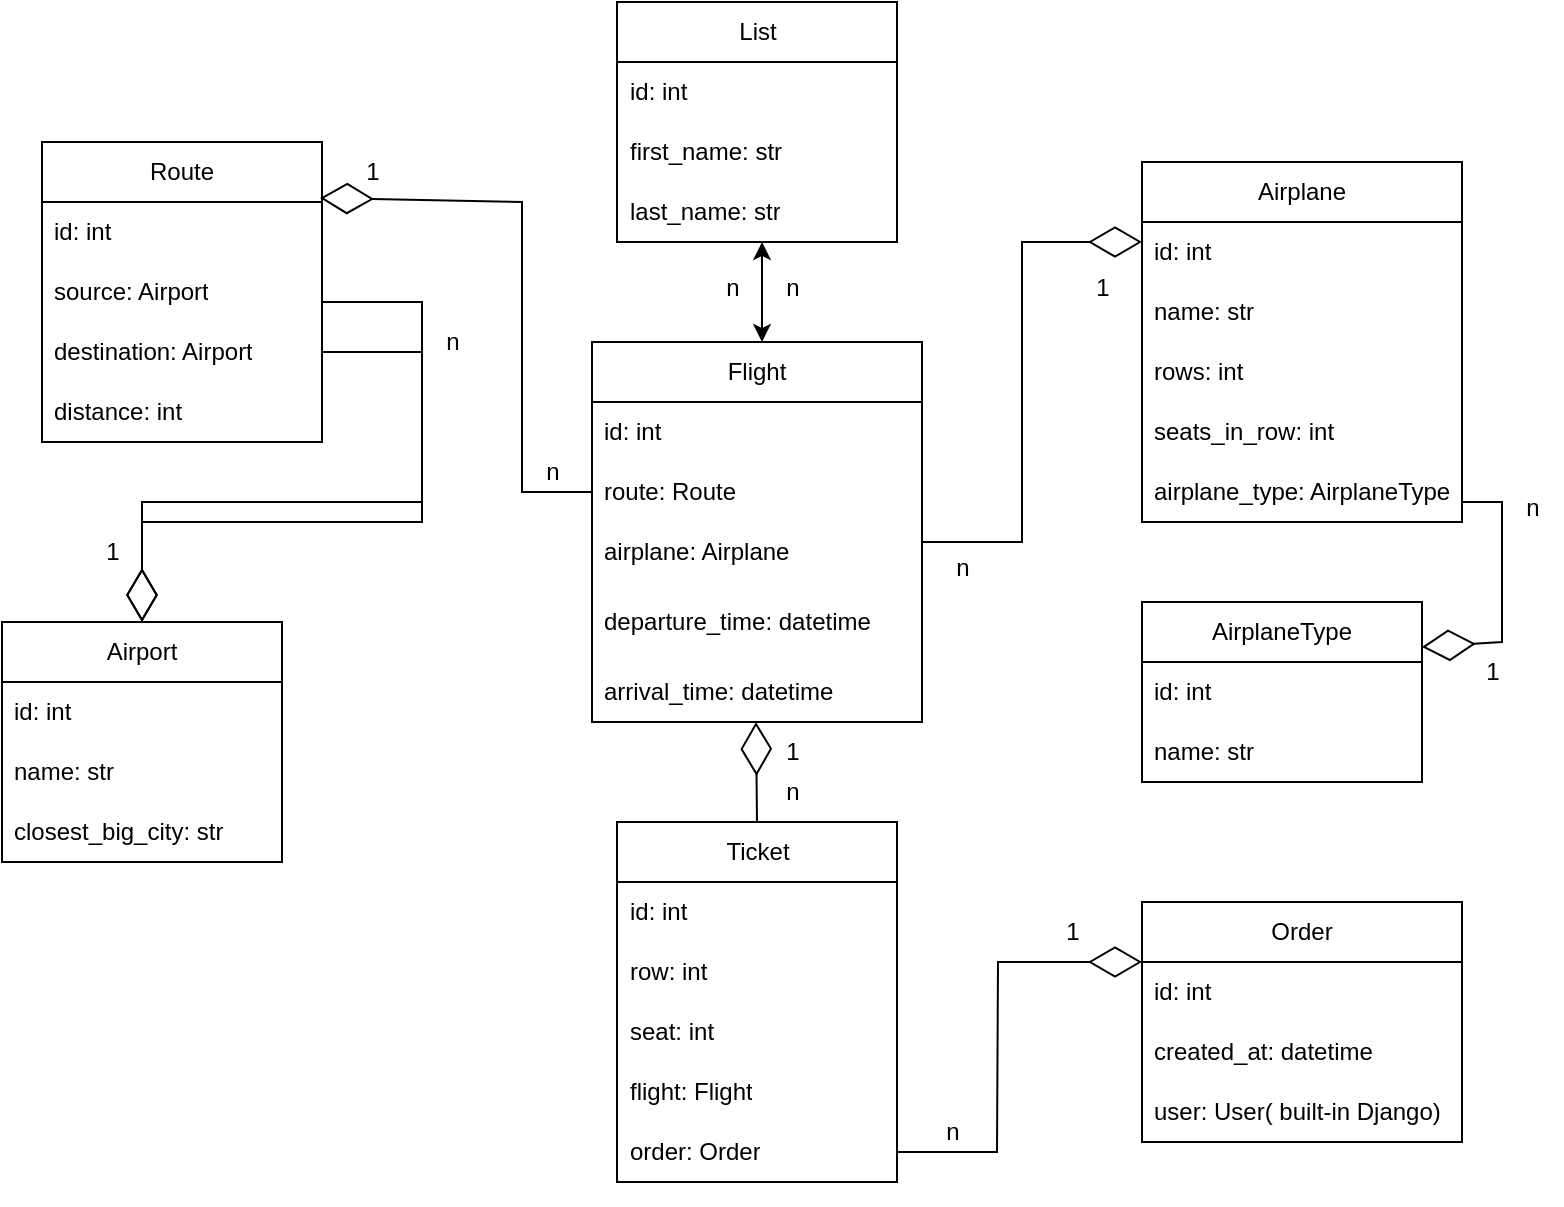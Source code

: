 <mxfile version="22.1.22" type="embed">
  <diagram id="UCQ-YQg_i-9Ma04aF323" name="Page-1">
    <mxGraphModel dx="1128" dy="799" grid="1" gridSize="10" guides="1" tooltips="1" connect="1" arrows="1" fold="1" page="1" pageScale="1" pageWidth="850" pageHeight="1100" math="0" shadow="0">
      <root>
        <mxCell id="0" />
        <mxCell id="1" parent="0" />
        <mxCell id="4" value="Flight" style="swimlane;fontStyle=0;childLayout=stackLayout;horizontal=1;startSize=30;horizontalStack=0;resizeParent=1;resizeParentMax=0;resizeLast=0;collapsible=1;marginBottom=0;whiteSpace=wrap;html=1;" vertex="1" parent="1">
          <mxGeometry x="355" y="290" width="165" height="190" as="geometry" />
        </mxCell>
        <mxCell id="5" value="id: int" style="text;strokeColor=none;fillColor=none;align=left;verticalAlign=middle;spacingLeft=4;spacingRight=4;overflow=hidden;points=[[0,0.5],[1,0.5]];portConstraint=eastwest;rotatable=0;whiteSpace=wrap;html=1;" vertex="1" parent="4">
          <mxGeometry y="30" width="165" height="30" as="geometry" />
        </mxCell>
        <mxCell id="8" value="route: Route" style="text;strokeColor=none;fillColor=none;align=left;verticalAlign=middle;spacingLeft=4;spacingRight=4;overflow=hidden;points=[[0,0.5],[1,0.5]];portConstraint=eastwest;rotatable=0;whiteSpace=wrap;html=1;" vertex="1" parent="4">
          <mxGeometry y="60" width="165" height="30" as="geometry" />
        </mxCell>
        <mxCell id="6" value="airplane: Airplane" style="text;strokeColor=none;fillColor=none;align=left;verticalAlign=middle;spacingLeft=4;spacingRight=4;overflow=hidden;points=[[0,0.5],[1,0.5]];portConstraint=eastwest;rotatable=0;whiteSpace=wrap;html=1;" vertex="1" parent="4">
          <mxGeometry y="90" width="165" height="30" as="geometry" />
        </mxCell>
        <mxCell id="9" value="departure_time: datetime" style="text;strokeColor=none;fillColor=none;align=left;verticalAlign=middle;spacingLeft=4;spacingRight=4;overflow=hidden;points=[[0,0.5],[1,0.5]];portConstraint=eastwest;rotatable=0;whiteSpace=wrap;html=1;" vertex="1" parent="4">
          <mxGeometry y="120" width="165" height="40" as="geometry" />
        </mxCell>
        <mxCell id="10" value="arrival_time: datetime" style="text;strokeColor=none;fillColor=none;align=left;verticalAlign=middle;spacingLeft=4;spacingRight=4;overflow=hidden;points=[[0,0.5],[1,0.5]];portConstraint=eastwest;rotatable=0;whiteSpace=wrap;html=1;" vertex="1" parent="4">
          <mxGeometry y="160" width="165" height="30" as="geometry" />
        </mxCell>
        <mxCell id="13" value="List" style="swimlane;fontStyle=0;childLayout=stackLayout;horizontal=1;startSize=30;horizontalStack=0;resizeParent=1;resizeParentMax=0;resizeLast=0;collapsible=1;marginBottom=0;whiteSpace=wrap;html=1;" vertex="1" parent="1">
          <mxGeometry x="367.5" y="120" width="140" height="120" as="geometry" />
        </mxCell>
        <mxCell id="14" value="id: int" style="text;strokeColor=none;fillColor=none;align=left;verticalAlign=middle;spacingLeft=4;spacingRight=4;overflow=hidden;points=[[0,0.5],[1,0.5]];portConstraint=eastwest;rotatable=0;whiteSpace=wrap;html=1;" vertex="1" parent="13">
          <mxGeometry y="30" width="140" height="30" as="geometry" />
        </mxCell>
        <mxCell id="15" value="first_name: str" style="text;strokeColor=none;fillColor=none;align=left;verticalAlign=middle;spacingLeft=4;spacingRight=4;overflow=hidden;points=[[0,0.5],[1,0.5]];portConstraint=eastwest;rotatable=0;whiteSpace=wrap;html=1;" vertex="1" parent="13">
          <mxGeometry y="60" width="140" height="30" as="geometry" />
        </mxCell>
        <mxCell id="16" value="last_name: str" style="text;strokeColor=none;fillColor=none;align=left;verticalAlign=middle;spacingLeft=4;spacingRight=4;overflow=hidden;points=[[0,0.5],[1,0.5]];portConstraint=eastwest;rotatable=0;whiteSpace=wrap;html=1;" vertex="1" parent="13">
          <mxGeometry y="90" width="140" height="30" as="geometry" />
        </mxCell>
        <mxCell id="19" value="" style="endArrow=diamondThin;endFill=0;endSize=24;html=1;rounded=0;" edge="1" parent="1">
          <mxGeometry width="160" relative="1" as="geometry">
            <mxPoint x="520" y="390" as="sourcePoint" />
            <mxPoint x="630" y="240" as="targetPoint" />
            <Array as="points">
              <mxPoint x="570" y="390" />
              <mxPoint x="570" y="240" />
            </Array>
          </mxGeometry>
        </mxCell>
        <mxCell id="20" value="" style="endArrow=classic;startArrow=classic;html=1;rounded=0;entryX=0.518;entryY=1;entryDx=0;entryDy=0;entryPerimeter=0;" edge="1" parent="1" target="16">
          <mxGeometry width="50" height="50" relative="1" as="geometry">
            <mxPoint x="440" y="290" as="sourcePoint" />
            <mxPoint x="450" y="240" as="targetPoint" />
          </mxGeometry>
        </mxCell>
        <mxCell id="21" value="n" style="text;html=1;align=center;verticalAlign=middle;resizable=0;points=[];autosize=1;strokeColor=none;fillColor=none;" vertex="1" parent="1">
          <mxGeometry x="410" y="248" width="30" height="30" as="geometry" />
        </mxCell>
        <mxCell id="22" value="n" style="text;html=1;align=center;verticalAlign=middle;resizable=0;points=[];autosize=1;strokeColor=none;fillColor=none;" vertex="1" parent="1">
          <mxGeometry x="440" y="248" width="30" height="30" as="geometry" />
        </mxCell>
        <mxCell id="23" value="Airplane" style="swimlane;fontStyle=0;childLayout=stackLayout;horizontal=1;startSize=30;horizontalStack=0;resizeParent=1;resizeParentMax=0;resizeLast=0;collapsible=1;marginBottom=0;whiteSpace=wrap;html=1;" vertex="1" parent="1">
          <mxGeometry x="630" y="200" width="160" height="180" as="geometry" />
        </mxCell>
        <mxCell id="24" value="id: int" style="text;strokeColor=none;fillColor=none;align=left;verticalAlign=middle;spacingLeft=4;spacingRight=4;overflow=hidden;points=[[0,0.5],[1,0.5]];portConstraint=eastwest;rotatable=0;whiteSpace=wrap;html=1;" vertex="1" parent="23">
          <mxGeometry y="30" width="160" height="30" as="geometry" />
        </mxCell>
        <mxCell id="25" value="name: str" style="text;strokeColor=none;fillColor=none;align=left;verticalAlign=middle;spacingLeft=4;spacingRight=4;overflow=hidden;points=[[0,0.5],[1,0.5]];portConstraint=eastwest;rotatable=0;whiteSpace=wrap;html=1;" vertex="1" parent="23">
          <mxGeometry y="60" width="160" height="30" as="geometry" />
        </mxCell>
        <mxCell id="26" value="rows: int" style="text;strokeColor=none;fillColor=none;align=left;verticalAlign=middle;spacingLeft=4;spacingRight=4;overflow=hidden;points=[[0,0.5],[1,0.5]];portConstraint=eastwest;rotatable=0;whiteSpace=wrap;html=1;" vertex="1" parent="23">
          <mxGeometry y="90" width="160" height="30" as="geometry" />
        </mxCell>
        <mxCell id="27" value="seats_in_row: int" style="text;strokeColor=none;fillColor=none;align=left;verticalAlign=middle;spacingLeft=4;spacingRight=4;overflow=hidden;points=[[0,0.5],[1,0.5]];portConstraint=eastwest;rotatable=0;whiteSpace=wrap;html=1;" vertex="1" parent="23">
          <mxGeometry y="120" width="160" height="30" as="geometry" />
        </mxCell>
        <mxCell id="28" value="airplane_type: AirplaneType" style="text;strokeColor=none;fillColor=none;align=left;verticalAlign=middle;spacingLeft=4;spacingRight=4;overflow=hidden;points=[[0,0.5],[1,0.5]];portConstraint=eastwest;rotatable=0;whiteSpace=wrap;html=1;" vertex="1" parent="23">
          <mxGeometry y="150" width="160" height="30" as="geometry" />
        </mxCell>
        <mxCell id="29" value="" style="endArrow=diamondThin;endFill=0;endSize=24;html=1;rounded=0;entryX=1;entryY=0.25;entryDx=0;entryDy=0;" edge="1" parent="1" target="30">
          <mxGeometry width="160" relative="1" as="geometry">
            <mxPoint x="790" y="370" as="sourcePoint" />
            <mxPoint x="770" y="430" as="targetPoint" />
            <Array as="points">
              <mxPoint x="810" y="370" />
              <mxPoint x="810" y="440" />
            </Array>
          </mxGeometry>
        </mxCell>
        <mxCell id="30" value="AirplaneType" style="swimlane;fontStyle=0;childLayout=stackLayout;horizontal=1;startSize=30;horizontalStack=0;resizeParent=1;resizeParentMax=0;resizeLast=0;collapsible=1;marginBottom=0;whiteSpace=wrap;html=1;" vertex="1" parent="1">
          <mxGeometry x="630" y="420" width="140" height="90" as="geometry" />
        </mxCell>
        <mxCell id="31" value="id: int" style="text;strokeColor=none;fillColor=none;align=left;verticalAlign=middle;spacingLeft=4;spacingRight=4;overflow=hidden;points=[[0,0.5],[1,0.5]];portConstraint=eastwest;rotatable=0;whiteSpace=wrap;html=1;" vertex="1" parent="30">
          <mxGeometry y="30" width="140" height="30" as="geometry" />
        </mxCell>
        <mxCell id="32" value="name: str" style="text;strokeColor=none;fillColor=none;align=left;verticalAlign=middle;spacingLeft=4;spacingRight=4;overflow=hidden;points=[[0,0.5],[1,0.5]];portConstraint=eastwest;rotatable=0;whiteSpace=wrap;html=1;" vertex="1" parent="30">
          <mxGeometry y="60" width="140" height="30" as="geometry" />
        </mxCell>
        <mxCell id="34" value="n" style="text;html=1;align=center;verticalAlign=middle;resizable=0;points=[];autosize=1;strokeColor=none;fillColor=none;" vertex="1" parent="1">
          <mxGeometry x="525" y="388" width="30" height="30" as="geometry" />
        </mxCell>
        <mxCell id="35" value="1" style="text;html=1;align=center;verticalAlign=middle;resizable=0;points=[];autosize=1;strokeColor=none;fillColor=none;" vertex="1" parent="1">
          <mxGeometry x="595" y="248" width="30" height="30" as="geometry" />
        </mxCell>
        <mxCell id="37" value="n" style="text;html=1;align=center;verticalAlign=middle;resizable=0;points=[];autosize=1;strokeColor=none;fillColor=none;" vertex="1" parent="1">
          <mxGeometry x="810" y="358" width="30" height="30" as="geometry" />
        </mxCell>
        <mxCell id="38" value="1" style="text;html=1;align=center;verticalAlign=middle;resizable=0;points=[];autosize=1;strokeColor=none;fillColor=none;" vertex="1" parent="1">
          <mxGeometry x="790" y="440" width="30" height="30" as="geometry" />
        </mxCell>
        <mxCell id="39" value="Ticket" style="swimlane;fontStyle=0;childLayout=stackLayout;horizontal=1;startSize=30;horizontalStack=0;resizeParent=1;resizeParentMax=0;resizeLast=0;collapsible=1;marginBottom=0;whiteSpace=wrap;html=1;" vertex="1" parent="1">
          <mxGeometry x="367.5" y="530" width="140" height="180" as="geometry" />
        </mxCell>
        <mxCell id="40" value="id: int" style="text;strokeColor=none;fillColor=none;align=left;verticalAlign=middle;spacingLeft=4;spacingRight=4;overflow=hidden;points=[[0,0.5],[1,0.5]];portConstraint=eastwest;rotatable=0;whiteSpace=wrap;html=1;" vertex="1" parent="39">
          <mxGeometry y="30" width="140" height="30" as="geometry" />
        </mxCell>
        <mxCell id="41" value="row: int" style="text;strokeColor=none;fillColor=none;align=left;verticalAlign=middle;spacingLeft=4;spacingRight=4;overflow=hidden;points=[[0,0.5],[1,0.5]];portConstraint=eastwest;rotatable=0;whiteSpace=wrap;html=1;" vertex="1" parent="39">
          <mxGeometry y="60" width="140" height="30" as="geometry" />
        </mxCell>
        <mxCell id="42" value="seat: int" style="text;strokeColor=none;fillColor=none;align=left;verticalAlign=middle;spacingLeft=4;spacingRight=4;overflow=hidden;points=[[0,0.5],[1,0.5]];portConstraint=eastwest;rotatable=0;whiteSpace=wrap;html=1;" vertex="1" parent="39">
          <mxGeometry y="90" width="140" height="30" as="geometry" />
        </mxCell>
        <mxCell id="43" value="flight: Flight" style="text;strokeColor=none;fillColor=none;align=left;verticalAlign=middle;spacingLeft=4;spacingRight=4;overflow=hidden;points=[[0,0.5],[1,0.5]];portConstraint=eastwest;rotatable=0;whiteSpace=wrap;html=1;" vertex="1" parent="39">
          <mxGeometry y="120" width="140" height="30" as="geometry" />
        </mxCell>
        <mxCell id="44" value="order: Order" style="text;strokeColor=none;fillColor=none;align=left;verticalAlign=middle;spacingLeft=4;spacingRight=4;overflow=hidden;points=[[0,0.5],[1,0.5]];portConstraint=eastwest;rotatable=0;whiteSpace=wrap;html=1;" vertex="1" parent="39">
          <mxGeometry y="150" width="140" height="30" as="geometry" />
        </mxCell>
        <mxCell id="45" value="" style="endArrow=diamondThin;endFill=0;endSize=24;html=1;rounded=0;" edge="1" parent="1">
          <mxGeometry width="160" relative="1" as="geometry">
            <mxPoint x="437.5" y="530" as="sourcePoint" />
            <mxPoint x="437" y="480" as="targetPoint" />
          </mxGeometry>
        </mxCell>
        <mxCell id="46" value="n" style="text;html=1;align=center;verticalAlign=middle;resizable=0;points=[];autosize=1;strokeColor=none;fillColor=none;" vertex="1" parent="1">
          <mxGeometry x="440" y="500" width="30" height="30" as="geometry" />
        </mxCell>
        <mxCell id="47" value="1" style="text;html=1;align=center;verticalAlign=middle;resizable=0;points=[];autosize=1;strokeColor=none;fillColor=none;" vertex="1" parent="1">
          <mxGeometry x="440" y="480" width="30" height="30" as="geometry" />
        </mxCell>
        <mxCell id="48" value="Order" style="swimlane;fontStyle=0;childLayout=stackLayout;horizontal=1;startSize=30;horizontalStack=0;resizeParent=1;resizeParentMax=0;resizeLast=0;collapsible=1;marginBottom=0;whiteSpace=wrap;html=1;" vertex="1" parent="1">
          <mxGeometry x="630" y="570" width="160" height="120" as="geometry" />
        </mxCell>
        <mxCell id="49" value="id: int" style="text;strokeColor=none;fillColor=none;align=left;verticalAlign=middle;spacingLeft=4;spacingRight=4;overflow=hidden;points=[[0,0.5],[1,0.5]];portConstraint=eastwest;rotatable=0;whiteSpace=wrap;html=1;" vertex="1" parent="48">
          <mxGeometry y="30" width="160" height="30" as="geometry" />
        </mxCell>
        <mxCell id="50" value="created_at: datetime" style="text;strokeColor=none;fillColor=none;align=left;verticalAlign=middle;spacingLeft=4;spacingRight=4;overflow=hidden;points=[[0,0.5],[1,0.5]];portConstraint=eastwest;rotatable=0;whiteSpace=wrap;html=1;" vertex="1" parent="48">
          <mxGeometry y="60" width="160" height="30" as="geometry" />
        </mxCell>
        <mxCell id="51" value="user: User( built-in Django)" style="text;strokeColor=none;fillColor=none;align=left;verticalAlign=middle;spacingLeft=4;spacingRight=4;overflow=hidden;points=[[0,0.5],[1,0.5]];portConstraint=eastwest;rotatable=0;whiteSpace=wrap;html=1;" vertex="1" parent="48">
          <mxGeometry y="90" width="160" height="30" as="geometry" />
        </mxCell>
        <mxCell id="52" value="" style="endArrow=diamondThin;endFill=0;endSize=24;html=1;rounded=0;entryX=0;entryY=0.25;entryDx=0;entryDy=0;" edge="1" parent="1" target="48">
          <mxGeometry width="160" relative="1" as="geometry">
            <mxPoint x="507.5" y="695" as="sourcePoint" />
            <mxPoint x="617.5" y="545" as="targetPoint" />
            <Array as="points">
              <mxPoint x="557.5" y="695" />
              <mxPoint x="558" y="600" />
            </Array>
          </mxGeometry>
        </mxCell>
        <mxCell id="53" value="n" style="text;html=1;align=center;verticalAlign=middle;resizable=0;points=[];autosize=1;strokeColor=none;fillColor=none;" vertex="1" parent="1">
          <mxGeometry x="520" y="670" width="30" height="30" as="geometry" />
        </mxCell>
        <mxCell id="54" value="1" style="text;html=1;align=center;verticalAlign=middle;resizable=0;points=[];autosize=1;strokeColor=none;fillColor=none;" vertex="1" parent="1">
          <mxGeometry x="580" y="570" width="30" height="30" as="geometry" />
        </mxCell>
        <mxCell id="56" value="Route" style="swimlane;fontStyle=0;childLayout=stackLayout;horizontal=1;startSize=30;horizontalStack=0;resizeParent=1;resizeParentMax=0;resizeLast=0;collapsible=1;marginBottom=0;whiteSpace=wrap;html=1;" vertex="1" parent="1">
          <mxGeometry x="80" y="190" width="140" height="150" as="geometry" />
        </mxCell>
        <mxCell id="57" value="id: int" style="text;strokeColor=none;fillColor=none;align=left;verticalAlign=middle;spacingLeft=4;spacingRight=4;overflow=hidden;points=[[0,0.5],[1,0.5]];portConstraint=eastwest;rotatable=0;whiteSpace=wrap;html=1;" vertex="1" parent="56">
          <mxGeometry y="30" width="140" height="30" as="geometry" />
        </mxCell>
        <mxCell id="58" value="source: Airport" style="text;strokeColor=none;fillColor=none;align=left;verticalAlign=middle;spacingLeft=4;spacingRight=4;overflow=hidden;points=[[0,0.5],[1,0.5]];portConstraint=eastwest;rotatable=0;whiteSpace=wrap;html=1;" vertex="1" parent="56">
          <mxGeometry y="60" width="140" height="30" as="geometry" />
        </mxCell>
        <mxCell id="59" value="destination: Airport" style="text;strokeColor=none;fillColor=none;align=left;verticalAlign=middle;spacingLeft=4;spacingRight=4;overflow=hidden;points=[[0,0.5],[1,0.5]];portConstraint=eastwest;rotatable=0;whiteSpace=wrap;html=1;" vertex="1" parent="56">
          <mxGeometry y="90" width="140" height="30" as="geometry" />
        </mxCell>
        <mxCell id="60" value="distance: int" style="text;strokeColor=none;fillColor=none;align=left;verticalAlign=middle;spacingLeft=4;spacingRight=4;overflow=hidden;points=[[0,0.5],[1,0.5]];portConstraint=eastwest;rotatable=0;whiteSpace=wrap;html=1;" vertex="1" parent="56">
          <mxGeometry y="120" width="140" height="30" as="geometry" />
        </mxCell>
        <mxCell id="63" value="" style="endArrow=diamondThin;endFill=0;endSize=24;html=1;rounded=0;" edge="1" parent="1">
          <mxGeometry width="160" relative="1" as="geometry">
            <mxPoint x="220" y="270" as="sourcePoint" />
            <mxPoint x="130" y="430" as="targetPoint" />
            <Array as="points">
              <mxPoint x="270" y="270" />
              <mxPoint x="270" y="380" />
              <mxPoint x="130" y="380" />
            </Array>
          </mxGeometry>
        </mxCell>
        <mxCell id="64" value="Airport" style="swimlane;fontStyle=0;childLayout=stackLayout;horizontal=1;startSize=30;horizontalStack=0;resizeParent=1;resizeParentMax=0;resizeLast=0;collapsible=1;marginBottom=0;whiteSpace=wrap;html=1;" vertex="1" parent="1">
          <mxGeometry x="60" y="430" width="140" height="120" as="geometry" />
        </mxCell>
        <mxCell id="65" value="id: int" style="text;strokeColor=none;fillColor=none;align=left;verticalAlign=middle;spacingLeft=4;spacingRight=4;overflow=hidden;points=[[0,0.5],[1,0.5]];portConstraint=eastwest;rotatable=0;whiteSpace=wrap;html=1;" vertex="1" parent="64">
          <mxGeometry y="30" width="140" height="30" as="geometry" />
        </mxCell>
        <mxCell id="66" value="name: str" style="text;strokeColor=none;fillColor=none;align=left;verticalAlign=middle;spacingLeft=4;spacingRight=4;overflow=hidden;points=[[0,0.5],[1,0.5]];portConstraint=eastwest;rotatable=0;whiteSpace=wrap;html=1;" vertex="1" parent="64">
          <mxGeometry y="60" width="140" height="30" as="geometry" />
        </mxCell>
        <mxCell id="67" value="closest_big_city: str" style="text;strokeColor=none;fillColor=none;align=left;verticalAlign=middle;spacingLeft=4;spacingRight=4;overflow=hidden;points=[[0,0.5],[1,0.5]];portConstraint=eastwest;rotatable=0;whiteSpace=wrap;html=1;" vertex="1" parent="64">
          <mxGeometry y="90" width="140" height="30" as="geometry" />
        </mxCell>
        <mxCell id="68" value="" style="endArrow=diamondThin;endFill=0;endSize=24;html=1;rounded=0;exitX=1;exitY=0.5;exitDx=0;exitDy=0;entryX=0.5;entryY=0;entryDx=0;entryDy=0;" edge="1" parent="1" source="59" target="64">
          <mxGeometry width="160" relative="1" as="geometry">
            <mxPoint x="230" y="280" as="sourcePoint" />
            <mxPoint x="140" y="440" as="targetPoint" />
            <Array as="points">
              <mxPoint x="270" y="295" />
              <mxPoint x="270" y="330" />
              <mxPoint x="270" y="370" />
              <mxPoint x="130" y="370" />
            </Array>
          </mxGeometry>
        </mxCell>
        <mxCell id="69" value="n" style="text;html=1;align=center;verticalAlign=middle;resizable=0;points=[];autosize=1;strokeColor=none;fillColor=none;" vertex="1" parent="1">
          <mxGeometry x="270" y="275" width="30" height="30" as="geometry" />
        </mxCell>
        <mxCell id="70" value="1" style="text;html=1;align=center;verticalAlign=middle;resizable=0;points=[];autosize=1;strokeColor=none;fillColor=none;" vertex="1" parent="1">
          <mxGeometry x="100" y="380" width="30" height="30" as="geometry" />
        </mxCell>
        <mxCell id="71" value="" style="endArrow=diamondThin;endFill=0;endSize=24;html=1;rounded=0;exitX=0;exitY=0.5;exitDx=0;exitDy=0;entryX=0.993;entryY=-0.067;entryDx=0;entryDy=0;entryPerimeter=0;" edge="1" parent="1" source="8" target="57">
          <mxGeometry width="160" relative="1" as="geometry">
            <mxPoint x="270" y="370" as="sourcePoint" />
            <mxPoint x="380" y="220" as="targetPoint" />
            <Array as="points">
              <mxPoint x="320" y="365" />
              <mxPoint x="320" y="220" />
            </Array>
          </mxGeometry>
        </mxCell>
        <mxCell id="72" value="n" style="text;html=1;align=center;verticalAlign=middle;resizable=0;points=[];autosize=1;strokeColor=none;fillColor=none;" vertex="1" parent="1">
          <mxGeometry x="320" y="340" width="30" height="30" as="geometry" />
        </mxCell>
        <mxCell id="73" value="1" style="text;html=1;align=center;verticalAlign=middle;resizable=0;points=[];autosize=1;strokeColor=none;fillColor=none;" vertex="1" parent="1">
          <mxGeometry x="230" y="190" width="30" height="30" as="geometry" />
        </mxCell>
      </root>
    </mxGraphModel>
  </diagram>
</mxfile>
